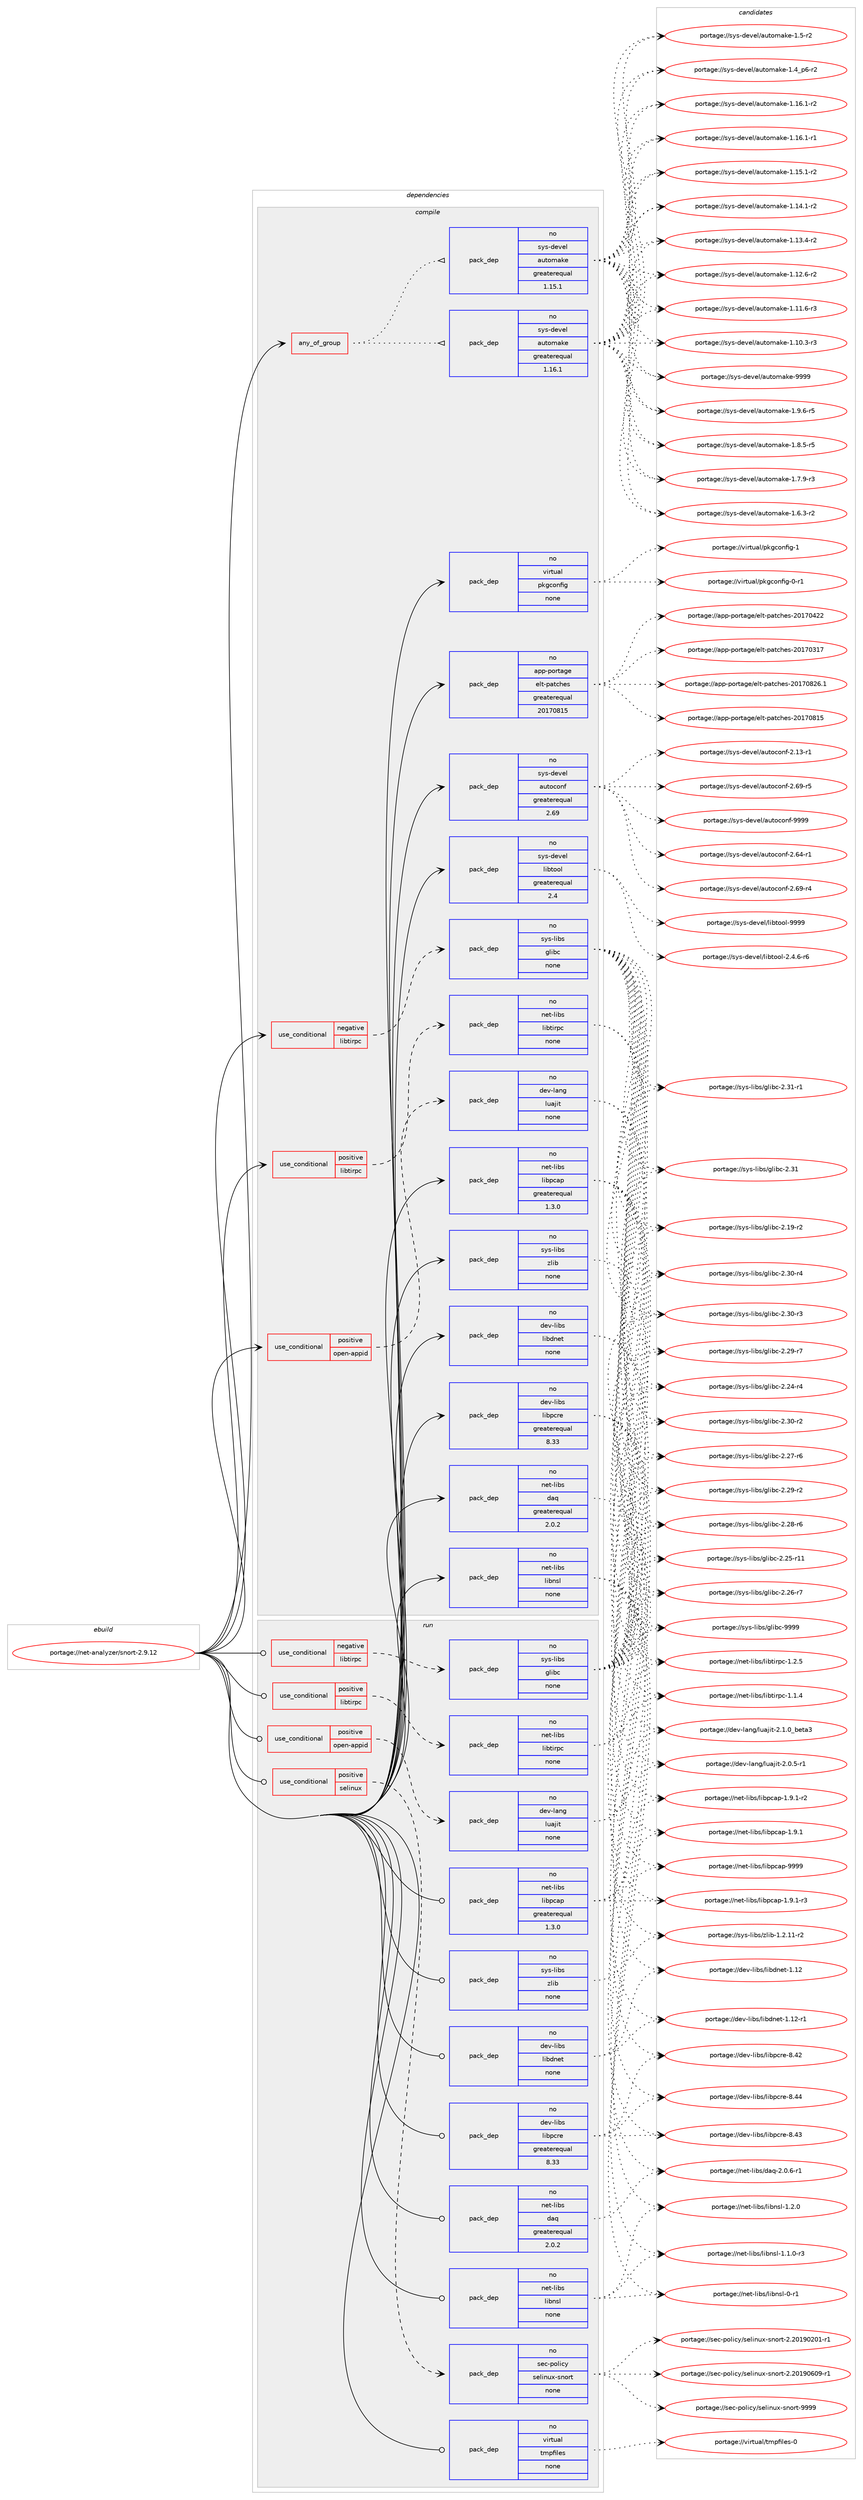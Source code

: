 digraph prolog {

# *************
# Graph options
# *************

newrank=true;
concentrate=true;
compound=true;
graph [rankdir=LR,fontname=Helvetica,fontsize=10,ranksep=1.5];#, ranksep=2.5, nodesep=0.2];
edge  [arrowhead=vee];
node  [fontname=Helvetica,fontsize=10];

# **********
# The ebuild
# **********

subgraph cluster_leftcol {
color=gray;
rank=same;
label=<<i>ebuild</i>>;
id [label="portage://net-analyzer/snort-2.9.12", color=red, width=4, href="../net-analyzer/snort-2.9.12.svg"];
}

# ****************
# The dependencies
# ****************

subgraph cluster_midcol {
color=gray;
label=<<i>dependencies</i>>;
subgraph cluster_compile {
fillcolor="#eeeeee";
style=filled;
label=<<i>compile</i>>;
subgraph any1746 {
dependency100747 [label=<<TABLE BORDER="0" CELLBORDER="1" CELLSPACING="0" CELLPADDING="4"><TR><TD CELLPADDING="10">any_of_group</TD></TR></TABLE>>, shape=none, color=red];subgraph pack75807 {
dependency100748 [label=<<TABLE BORDER="0" CELLBORDER="1" CELLSPACING="0" CELLPADDING="4" WIDTH="220"><TR><TD ROWSPAN="6" CELLPADDING="30">pack_dep</TD></TR><TR><TD WIDTH="110">no</TD></TR><TR><TD>sys-devel</TD></TR><TR><TD>automake</TD></TR><TR><TD>greaterequal</TD></TR><TR><TD>1.16.1</TD></TR></TABLE>>, shape=none, color=blue];
}
dependency100747:e -> dependency100748:w [weight=20,style="dotted",arrowhead="oinv"];
subgraph pack75808 {
dependency100749 [label=<<TABLE BORDER="0" CELLBORDER="1" CELLSPACING="0" CELLPADDING="4" WIDTH="220"><TR><TD ROWSPAN="6" CELLPADDING="30">pack_dep</TD></TR><TR><TD WIDTH="110">no</TD></TR><TR><TD>sys-devel</TD></TR><TR><TD>automake</TD></TR><TR><TD>greaterequal</TD></TR><TR><TD>1.15.1</TD></TR></TABLE>>, shape=none, color=blue];
}
dependency100747:e -> dependency100749:w [weight=20,style="dotted",arrowhead="oinv"];
}
id:e -> dependency100747:w [weight=20,style="solid",arrowhead="vee"];
subgraph cond23109 {
dependency100750 [label=<<TABLE BORDER="0" CELLBORDER="1" CELLSPACING="0" CELLPADDING="4"><TR><TD ROWSPAN="3" CELLPADDING="10">use_conditional</TD></TR><TR><TD>negative</TD></TR><TR><TD>libtirpc</TD></TR></TABLE>>, shape=none, color=red];
subgraph pack75809 {
dependency100751 [label=<<TABLE BORDER="0" CELLBORDER="1" CELLSPACING="0" CELLPADDING="4" WIDTH="220"><TR><TD ROWSPAN="6" CELLPADDING="30">pack_dep</TD></TR><TR><TD WIDTH="110">no</TD></TR><TR><TD>sys-libs</TD></TR><TR><TD>glibc</TD></TR><TR><TD>none</TD></TR><TR><TD></TD></TR></TABLE>>, shape=none, color=blue];
}
dependency100750:e -> dependency100751:w [weight=20,style="dashed",arrowhead="vee"];
}
id:e -> dependency100750:w [weight=20,style="solid",arrowhead="vee"];
subgraph cond23110 {
dependency100752 [label=<<TABLE BORDER="0" CELLBORDER="1" CELLSPACING="0" CELLPADDING="4"><TR><TD ROWSPAN="3" CELLPADDING="10">use_conditional</TD></TR><TR><TD>positive</TD></TR><TR><TD>libtirpc</TD></TR></TABLE>>, shape=none, color=red];
subgraph pack75810 {
dependency100753 [label=<<TABLE BORDER="0" CELLBORDER="1" CELLSPACING="0" CELLPADDING="4" WIDTH="220"><TR><TD ROWSPAN="6" CELLPADDING="30">pack_dep</TD></TR><TR><TD WIDTH="110">no</TD></TR><TR><TD>net-libs</TD></TR><TR><TD>libtirpc</TD></TR><TR><TD>none</TD></TR><TR><TD></TD></TR></TABLE>>, shape=none, color=blue];
}
dependency100752:e -> dependency100753:w [weight=20,style="dashed",arrowhead="vee"];
}
id:e -> dependency100752:w [weight=20,style="solid",arrowhead="vee"];
subgraph cond23111 {
dependency100754 [label=<<TABLE BORDER="0" CELLBORDER="1" CELLSPACING="0" CELLPADDING="4"><TR><TD ROWSPAN="3" CELLPADDING="10">use_conditional</TD></TR><TR><TD>positive</TD></TR><TR><TD>open-appid</TD></TR></TABLE>>, shape=none, color=red];
subgraph pack75811 {
dependency100755 [label=<<TABLE BORDER="0" CELLBORDER="1" CELLSPACING="0" CELLPADDING="4" WIDTH="220"><TR><TD ROWSPAN="6" CELLPADDING="30">pack_dep</TD></TR><TR><TD WIDTH="110">no</TD></TR><TR><TD>dev-lang</TD></TR><TR><TD>luajit</TD></TR><TR><TD>none</TD></TR><TR><TD></TD></TR></TABLE>>, shape=none, color=blue];
}
dependency100754:e -> dependency100755:w [weight=20,style="dashed",arrowhead="vee"];
}
id:e -> dependency100754:w [weight=20,style="solid",arrowhead="vee"];
subgraph pack75812 {
dependency100756 [label=<<TABLE BORDER="0" CELLBORDER="1" CELLSPACING="0" CELLPADDING="4" WIDTH="220"><TR><TD ROWSPAN="6" CELLPADDING="30">pack_dep</TD></TR><TR><TD WIDTH="110">no</TD></TR><TR><TD>app-portage</TD></TR><TR><TD>elt-patches</TD></TR><TR><TD>greaterequal</TD></TR><TR><TD>20170815</TD></TR></TABLE>>, shape=none, color=blue];
}
id:e -> dependency100756:w [weight=20,style="solid",arrowhead="vee"];
subgraph pack75813 {
dependency100757 [label=<<TABLE BORDER="0" CELLBORDER="1" CELLSPACING="0" CELLPADDING="4" WIDTH="220"><TR><TD ROWSPAN="6" CELLPADDING="30">pack_dep</TD></TR><TR><TD WIDTH="110">no</TD></TR><TR><TD>dev-libs</TD></TR><TR><TD>libdnet</TD></TR><TR><TD>none</TD></TR><TR><TD></TD></TR></TABLE>>, shape=none, color=blue];
}
id:e -> dependency100757:w [weight=20,style="solid",arrowhead="vee"];
subgraph pack75814 {
dependency100758 [label=<<TABLE BORDER="0" CELLBORDER="1" CELLSPACING="0" CELLPADDING="4" WIDTH="220"><TR><TD ROWSPAN="6" CELLPADDING="30">pack_dep</TD></TR><TR><TD WIDTH="110">no</TD></TR><TR><TD>dev-libs</TD></TR><TR><TD>libpcre</TD></TR><TR><TD>greaterequal</TD></TR><TR><TD>8.33</TD></TR></TABLE>>, shape=none, color=blue];
}
id:e -> dependency100758:w [weight=20,style="solid",arrowhead="vee"];
subgraph pack75815 {
dependency100759 [label=<<TABLE BORDER="0" CELLBORDER="1" CELLSPACING="0" CELLPADDING="4" WIDTH="220"><TR><TD ROWSPAN="6" CELLPADDING="30">pack_dep</TD></TR><TR><TD WIDTH="110">no</TD></TR><TR><TD>net-libs</TD></TR><TR><TD>daq</TD></TR><TR><TD>greaterequal</TD></TR><TR><TD>2.0.2</TD></TR></TABLE>>, shape=none, color=blue];
}
id:e -> dependency100759:w [weight=20,style="solid",arrowhead="vee"];
subgraph pack75816 {
dependency100760 [label=<<TABLE BORDER="0" CELLBORDER="1" CELLSPACING="0" CELLPADDING="4" WIDTH="220"><TR><TD ROWSPAN="6" CELLPADDING="30">pack_dep</TD></TR><TR><TD WIDTH="110">no</TD></TR><TR><TD>net-libs</TD></TR><TR><TD>libnsl</TD></TR><TR><TD>none</TD></TR><TR><TD></TD></TR></TABLE>>, shape=none, color=blue];
}
id:e -> dependency100760:w [weight=20,style="solid",arrowhead="vee"];
subgraph pack75817 {
dependency100761 [label=<<TABLE BORDER="0" CELLBORDER="1" CELLSPACING="0" CELLPADDING="4" WIDTH="220"><TR><TD ROWSPAN="6" CELLPADDING="30">pack_dep</TD></TR><TR><TD WIDTH="110">no</TD></TR><TR><TD>net-libs</TD></TR><TR><TD>libpcap</TD></TR><TR><TD>greaterequal</TD></TR><TR><TD>1.3.0</TD></TR></TABLE>>, shape=none, color=blue];
}
id:e -> dependency100761:w [weight=20,style="solid",arrowhead="vee"];
subgraph pack75818 {
dependency100762 [label=<<TABLE BORDER="0" CELLBORDER="1" CELLSPACING="0" CELLPADDING="4" WIDTH="220"><TR><TD ROWSPAN="6" CELLPADDING="30">pack_dep</TD></TR><TR><TD WIDTH="110">no</TD></TR><TR><TD>sys-devel</TD></TR><TR><TD>autoconf</TD></TR><TR><TD>greaterequal</TD></TR><TR><TD>2.69</TD></TR></TABLE>>, shape=none, color=blue];
}
id:e -> dependency100762:w [weight=20,style="solid",arrowhead="vee"];
subgraph pack75819 {
dependency100763 [label=<<TABLE BORDER="0" CELLBORDER="1" CELLSPACING="0" CELLPADDING="4" WIDTH="220"><TR><TD ROWSPAN="6" CELLPADDING="30">pack_dep</TD></TR><TR><TD WIDTH="110">no</TD></TR><TR><TD>sys-devel</TD></TR><TR><TD>libtool</TD></TR><TR><TD>greaterequal</TD></TR><TR><TD>2.4</TD></TR></TABLE>>, shape=none, color=blue];
}
id:e -> dependency100763:w [weight=20,style="solid",arrowhead="vee"];
subgraph pack75820 {
dependency100764 [label=<<TABLE BORDER="0" CELLBORDER="1" CELLSPACING="0" CELLPADDING="4" WIDTH="220"><TR><TD ROWSPAN="6" CELLPADDING="30">pack_dep</TD></TR><TR><TD WIDTH="110">no</TD></TR><TR><TD>sys-libs</TD></TR><TR><TD>zlib</TD></TR><TR><TD>none</TD></TR><TR><TD></TD></TR></TABLE>>, shape=none, color=blue];
}
id:e -> dependency100764:w [weight=20,style="solid",arrowhead="vee"];
subgraph pack75821 {
dependency100765 [label=<<TABLE BORDER="0" CELLBORDER="1" CELLSPACING="0" CELLPADDING="4" WIDTH="220"><TR><TD ROWSPAN="6" CELLPADDING="30">pack_dep</TD></TR><TR><TD WIDTH="110">no</TD></TR><TR><TD>virtual</TD></TR><TR><TD>pkgconfig</TD></TR><TR><TD>none</TD></TR><TR><TD></TD></TR></TABLE>>, shape=none, color=blue];
}
id:e -> dependency100765:w [weight=20,style="solid",arrowhead="vee"];
}
subgraph cluster_compileandrun {
fillcolor="#eeeeee";
style=filled;
label=<<i>compile and run</i>>;
}
subgraph cluster_run {
fillcolor="#eeeeee";
style=filled;
label=<<i>run</i>>;
subgraph cond23112 {
dependency100766 [label=<<TABLE BORDER="0" CELLBORDER="1" CELLSPACING="0" CELLPADDING="4"><TR><TD ROWSPAN="3" CELLPADDING="10">use_conditional</TD></TR><TR><TD>negative</TD></TR><TR><TD>libtirpc</TD></TR></TABLE>>, shape=none, color=red];
subgraph pack75822 {
dependency100767 [label=<<TABLE BORDER="0" CELLBORDER="1" CELLSPACING="0" CELLPADDING="4" WIDTH="220"><TR><TD ROWSPAN="6" CELLPADDING="30">pack_dep</TD></TR><TR><TD WIDTH="110">no</TD></TR><TR><TD>sys-libs</TD></TR><TR><TD>glibc</TD></TR><TR><TD>none</TD></TR><TR><TD></TD></TR></TABLE>>, shape=none, color=blue];
}
dependency100766:e -> dependency100767:w [weight=20,style="dashed",arrowhead="vee"];
}
id:e -> dependency100766:w [weight=20,style="solid",arrowhead="odot"];
subgraph cond23113 {
dependency100768 [label=<<TABLE BORDER="0" CELLBORDER="1" CELLSPACING="0" CELLPADDING="4"><TR><TD ROWSPAN="3" CELLPADDING="10">use_conditional</TD></TR><TR><TD>positive</TD></TR><TR><TD>libtirpc</TD></TR></TABLE>>, shape=none, color=red];
subgraph pack75823 {
dependency100769 [label=<<TABLE BORDER="0" CELLBORDER="1" CELLSPACING="0" CELLPADDING="4" WIDTH="220"><TR><TD ROWSPAN="6" CELLPADDING="30">pack_dep</TD></TR><TR><TD WIDTH="110">no</TD></TR><TR><TD>net-libs</TD></TR><TR><TD>libtirpc</TD></TR><TR><TD>none</TD></TR><TR><TD></TD></TR></TABLE>>, shape=none, color=blue];
}
dependency100768:e -> dependency100769:w [weight=20,style="dashed",arrowhead="vee"];
}
id:e -> dependency100768:w [weight=20,style="solid",arrowhead="odot"];
subgraph cond23114 {
dependency100770 [label=<<TABLE BORDER="0" CELLBORDER="1" CELLSPACING="0" CELLPADDING="4"><TR><TD ROWSPAN="3" CELLPADDING="10">use_conditional</TD></TR><TR><TD>positive</TD></TR><TR><TD>open-appid</TD></TR></TABLE>>, shape=none, color=red];
subgraph pack75824 {
dependency100771 [label=<<TABLE BORDER="0" CELLBORDER="1" CELLSPACING="0" CELLPADDING="4" WIDTH="220"><TR><TD ROWSPAN="6" CELLPADDING="30">pack_dep</TD></TR><TR><TD WIDTH="110">no</TD></TR><TR><TD>dev-lang</TD></TR><TR><TD>luajit</TD></TR><TR><TD>none</TD></TR><TR><TD></TD></TR></TABLE>>, shape=none, color=blue];
}
dependency100770:e -> dependency100771:w [weight=20,style="dashed",arrowhead="vee"];
}
id:e -> dependency100770:w [weight=20,style="solid",arrowhead="odot"];
subgraph cond23115 {
dependency100772 [label=<<TABLE BORDER="0" CELLBORDER="1" CELLSPACING="0" CELLPADDING="4"><TR><TD ROWSPAN="3" CELLPADDING="10">use_conditional</TD></TR><TR><TD>positive</TD></TR><TR><TD>selinux</TD></TR></TABLE>>, shape=none, color=red];
subgraph pack75825 {
dependency100773 [label=<<TABLE BORDER="0" CELLBORDER="1" CELLSPACING="0" CELLPADDING="4" WIDTH="220"><TR><TD ROWSPAN="6" CELLPADDING="30">pack_dep</TD></TR><TR><TD WIDTH="110">no</TD></TR><TR><TD>sec-policy</TD></TR><TR><TD>selinux-snort</TD></TR><TR><TD>none</TD></TR><TR><TD></TD></TR></TABLE>>, shape=none, color=blue];
}
dependency100772:e -> dependency100773:w [weight=20,style="dashed",arrowhead="vee"];
}
id:e -> dependency100772:w [weight=20,style="solid",arrowhead="odot"];
subgraph pack75826 {
dependency100774 [label=<<TABLE BORDER="0" CELLBORDER="1" CELLSPACING="0" CELLPADDING="4" WIDTH="220"><TR><TD ROWSPAN="6" CELLPADDING="30">pack_dep</TD></TR><TR><TD WIDTH="110">no</TD></TR><TR><TD>dev-libs</TD></TR><TR><TD>libdnet</TD></TR><TR><TD>none</TD></TR><TR><TD></TD></TR></TABLE>>, shape=none, color=blue];
}
id:e -> dependency100774:w [weight=20,style="solid",arrowhead="odot"];
subgraph pack75827 {
dependency100775 [label=<<TABLE BORDER="0" CELLBORDER="1" CELLSPACING="0" CELLPADDING="4" WIDTH="220"><TR><TD ROWSPAN="6" CELLPADDING="30">pack_dep</TD></TR><TR><TD WIDTH="110">no</TD></TR><TR><TD>dev-libs</TD></TR><TR><TD>libpcre</TD></TR><TR><TD>greaterequal</TD></TR><TR><TD>8.33</TD></TR></TABLE>>, shape=none, color=blue];
}
id:e -> dependency100775:w [weight=20,style="solid",arrowhead="odot"];
subgraph pack75828 {
dependency100776 [label=<<TABLE BORDER="0" CELLBORDER="1" CELLSPACING="0" CELLPADDING="4" WIDTH="220"><TR><TD ROWSPAN="6" CELLPADDING="30">pack_dep</TD></TR><TR><TD WIDTH="110">no</TD></TR><TR><TD>net-libs</TD></TR><TR><TD>daq</TD></TR><TR><TD>greaterequal</TD></TR><TR><TD>2.0.2</TD></TR></TABLE>>, shape=none, color=blue];
}
id:e -> dependency100776:w [weight=20,style="solid",arrowhead="odot"];
subgraph pack75829 {
dependency100777 [label=<<TABLE BORDER="0" CELLBORDER="1" CELLSPACING="0" CELLPADDING="4" WIDTH="220"><TR><TD ROWSPAN="6" CELLPADDING="30">pack_dep</TD></TR><TR><TD WIDTH="110">no</TD></TR><TR><TD>net-libs</TD></TR><TR><TD>libnsl</TD></TR><TR><TD>none</TD></TR><TR><TD></TD></TR></TABLE>>, shape=none, color=blue];
}
id:e -> dependency100777:w [weight=20,style="solid",arrowhead="odot"];
subgraph pack75830 {
dependency100778 [label=<<TABLE BORDER="0" CELLBORDER="1" CELLSPACING="0" CELLPADDING="4" WIDTH="220"><TR><TD ROWSPAN="6" CELLPADDING="30">pack_dep</TD></TR><TR><TD WIDTH="110">no</TD></TR><TR><TD>net-libs</TD></TR><TR><TD>libpcap</TD></TR><TR><TD>greaterequal</TD></TR><TR><TD>1.3.0</TD></TR></TABLE>>, shape=none, color=blue];
}
id:e -> dependency100778:w [weight=20,style="solid",arrowhead="odot"];
subgraph pack75831 {
dependency100779 [label=<<TABLE BORDER="0" CELLBORDER="1" CELLSPACING="0" CELLPADDING="4" WIDTH="220"><TR><TD ROWSPAN="6" CELLPADDING="30">pack_dep</TD></TR><TR><TD WIDTH="110">no</TD></TR><TR><TD>sys-libs</TD></TR><TR><TD>zlib</TD></TR><TR><TD>none</TD></TR><TR><TD></TD></TR></TABLE>>, shape=none, color=blue];
}
id:e -> dependency100779:w [weight=20,style="solid",arrowhead="odot"];
subgraph pack75832 {
dependency100780 [label=<<TABLE BORDER="0" CELLBORDER="1" CELLSPACING="0" CELLPADDING="4" WIDTH="220"><TR><TD ROWSPAN="6" CELLPADDING="30">pack_dep</TD></TR><TR><TD WIDTH="110">no</TD></TR><TR><TD>virtual</TD></TR><TR><TD>tmpfiles</TD></TR><TR><TD>none</TD></TR><TR><TD></TD></TR></TABLE>>, shape=none, color=blue];
}
id:e -> dependency100780:w [weight=20,style="solid",arrowhead="odot"];
}
}

# **************
# The candidates
# **************

subgraph cluster_choices {
rank=same;
color=gray;
label=<<i>candidates</i>>;

subgraph choice75807 {
color=black;
nodesep=1;
choice115121115451001011181011084797117116111109971071014557575757 [label="portage://sys-devel/automake-9999", color=red, width=4,href="../sys-devel/automake-9999.svg"];
choice115121115451001011181011084797117116111109971071014549465746544511453 [label="portage://sys-devel/automake-1.9.6-r5", color=red, width=4,href="../sys-devel/automake-1.9.6-r5.svg"];
choice115121115451001011181011084797117116111109971071014549465646534511453 [label="portage://sys-devel/automake-1.8.5-r5", color=red, width=4,href="../sys-devel/automake-1.8.5-r5.svg"];
choice115121115451001011181011084797117116111109971071014549465546574511451 [label="portage://sys-devel/automake-1.7.9-r3", color=red, width=4,href="../sys-devel/automake-1.7.9-r3.svg"];
choice115121115451001011181011084797117116111109971071014549465446514511450 [label="portage://sys-devel/automake-1.6.3-r2", color=red, width=4,href="../sys-devel/automake-1.6.3-r2.svg"];
choice11512111545100101118101108479711711611110997107101454946534511450 [label="portage://sys-devel/automake-1.5-r2", color=red, width=4,href="../sys-devel/automake-1.5-r2.svg"];
choice115121115451001011181011084797117116111109971071014549465295112544511450 [label="portage://sys-devel/automake-1.4_p6-r2", color=red, width=4,href="../sys-devel/automake-1.4_p6-r2.svg"];
choice11512111545100101118101108479711711611110997107101454946495446494511450 [label="portage://sys-devel/automake-1.16.1-r2", color=red, width=4,href="../sys-devel/automake-1.16.1-r2.svg"];
choice11512111545100101118101108479711711611110997107101454946495446494511449 [label="portage://sys-devel/automake-1.16.1-r1", color=red, width=4,href="../sys-devel/automake-1.16.1-r1.svg"];
choice11512111545100101118101108479711711611110997107101454946495346494511450 [label="portage://sys-devel/automake-1.15.1-r2", color=red, width=4,href="../sys-devel/automake-1.15.1-r2.svg"];
choice11512111545100101118101108479711711611110997107101454946495246494511450 [label="portage://sys-devel/automake-1.14.1-r2", color=red, width=4,href="../sys-devel/automake-1.14.1-r2.svg"];
choice11512111545100101118101108479711711611110997107101454946495146524511450 [label="portage://sys-devel/automake-1.13.4-r2", color=red, width=4,href="../sys-devel/automake-1.13.4-r2.svg"];
choice11512111545100101118101108479711711611110997107101454946495046544511450 [label="portage://sys-devel/automake-1.12.6-r2", color=red, width=4,href="../sys-devel/automake-1.12.6-r2.svg"];
choice11512111545100101118101108479711711611110997107101454946494946544511451 [label="portage://sys-devel/automake-1.11.6-r3", color=red, width=4,href="../sys-devel/automake-1.11.6-r3.svg"];
choice11512111545100101118101108479711711611110997107101454946494846514511451 [label="portage://sys-devel/automake-1.10.3-r3", color=red, width=4,href="../sys-devel/automake-1.10.3-r3.svg"];
dependency100748:e -> choice115121115451001011181011084797117116111109971071014557575757:w [style=dotted,weight="100"];
dependency100748:e -> choice115121115451001011181011084797117116111109971071014549465746544511453:w [style=dotted,weight="100"];
dependency100748:e -> choice115121115451001011181011084797117116111109971071014549465646534511453:w [style=dotted,weight="100"];
dependency100748:e -> choice115121115451001011181011084797117116111109971071014549465546574511451:w [style=dotted,weight="100"];
dependency100748:e -> choice115121115451001011181011084797117116111109971071014549465446514511450:w [style=dotted,weight="100"];
dependency100748:e -> choice11512111545100101118101108479711711611110997107101454946534511450:w [style=dotted,weight="100"];
dependency100748:e -> choice115121115451001011181011084797117116111109971071014549465295112544511450:w [style=dotted,weight="100"];
dependency100748:e -> choice11512111545100101118101108479711711611110997107101454946495446494511450:w [style=dotted,weight="100"];
dependency100748:e -> choice11512111545100101118101108479711711611110997107101454946495446494511449:w [style=dotted,weight="100"];
dependency100748:e -> choice11512111545100101118101108479711711611110997107101454946495346494511450:w [style=dotted,weight="100"];
dependency100748:e -> choice11512111545100101118101108479711711611110997107101454946495246494511450:w [style=dotted,weight="100"];
dependency100748:e -> choice11512111545100101118101108479711711611110997107101454946495146524511450:w [style=dotted,weight="100"];
dependency100748:e -> choice11512111545100101118101108479711711611110997107101454946495046544511450:w [style=dotted,weight="100"];
dependency100748:e -> choice11512111545100101118101108479711711611110997107101454946494946544511451:w [style=dotted,weight="100"];
dependency100748:e -> choice11512111545100101118101108479711711611110997107101454946494846514511451:w [style=dotted,weight="100"];
}
subgraph choice75808 {
color=black;
nodesep=1;
choice115121115451001011181011084797117116111109971071014557575757 [label="portage://sys-devel/automake-9999", color=red, width=4,href="../sys-devel/automake-9999.svg"];
choice115121115451001011181011084797117116111109971071014549465746544511453 [label="portage://sys-devel/automake-1.9.6-r5", color=red, width=4,href="../sys-devel/automake-1.9.6-r5.svg"];
choice115121115451001011181011084797117116111109971071014549465646534511453 [label="portage://sys-devel/automake-1.8.5-r5", color=red, width=4,href="../sys-devel/automake-1.8.5-r5.svg"];
choice115121115451001011181011084797117116111109971071014549465546574511451 [label="portage://sys-devel/automake-1.7.9-r3", color=red, width=4,href="../sys-devel/automake-1.7.9-r3.svg"];
choice115121115451001011181011084797117116111109971071014549465446514511450 [label="portage://sys-devel/automake-1.6.3-r2", color=red, width=4,href="../sys-devel/automake-1.6.3-r2.svg"];
choice11512111545100101118101108479711711611110997107101454946534511450 [label="portage://sys-devel/automake-1.5-r2", color=red, width=4,href="../sys-devel/automake-1.5-r2.svg"];
choice115121115451001011181011084797117116111109971071014549465295112544511450 [label="portage://sys-devel/automake-1.4_p6-r2", color=red, width=4,href="../sys-devel/automake-1.4_p6-r2.svg"];
choice11512111545100101118101108479711711611110997107101454946495446494511450 [label="portage://sys-devel/automake-1.16.1-r2", color=red, width=4,href="../sys-devel/automake-1.16.1-r2.svg"];
choice11512111545100101118101108479711711611110997107101454946495446494511449 [label="portage://sys-devel/automake-1.16.1-r1", color=red, width=4,href="../sys-devel/automake-1.16.1-r1.svg"];
choice11512111545100101118101108479711711611110997107101454946495346494511450 [label="portage://sys-devel/automake-1.15.1-r2", color=red, width=4,href="../sys-devel/automake-1.15.1-r2.svg"];
choice11512111545100101118101108479711711611110997107101454946495246494511450 [label="portage://sys-devel/automake-1.14.1-r2", color=red, width=4,href="../sys-devel/automake-1.14.1-r2.svg"];
choice11512111545100101118101108479711711611110997107101454946495146524511450 [label="portage://sys-devel/automake-1.13.4-r2", color=red, width=4,href="../sys-devel/automake-1.13.4-r2.svg"];
choice11512111545100101118101108479711711611110997107101454946495046544511450 [label="portage://sys-devel/automake-1.12.6-r2", color=red, width=4,href="../sys-devel/automake-1.12.6-r2.svg"];
choice11512111545100101118101108479711711611110997107101454946494946544511451 [label="portage://sys-devel/automake-1.11.6-r3", color=red, width=4,href="../sys-devel/automake-1.11.6-r3.svg"];
choice11512111545100101118101108479711711611110997107101454946494846514511451 [label="portage://sys-devel/automake-1.10.3-r3", color=red, width=4,href="../sys-devel/automake-1.10.3-r3.svg"];
dependency100749:e -> choice115121115451001011181011084797117116111109971071014557575757:w [style=dotted,weight="100"];
dependency100749:e -> choice115121115451001011181011084797117116111109971071014549465746544511453:w [style=dotted,weight="100"];
dependency100749:e -> choice115121115451001011181011084797117116111109971071014549465646534511453:w [style=dotted,weight="100"];
dependency100749:e -> choice115121115451001011181011084797117116111109971071014549465546574511451:w [style=dotted,weight="100"];
dependency100749:e -> choice115121115451001011181011084797117116111109971071014549465446514511450:w [style=dotted,weight="100"];
dependency100749:e -> choice11512111545100101118101108479711711611110997107101454946534511450:w [style=dotted,weight="100"];
dependency100749:e -> choice115121115451001011181011084797117116111109971071014549465295112544511450:w [style=dotted,weight="100"];
dependency100749:e -> choice11512111545100101118101108479711711611110997107101454946495446494511450:w [style=dotted,weight="100"];
dependency100749:e -> choice11512111545100101118101108479711711611110997107101454946495446494511449:w [style=dotted,weight="100"];
dependency100749:e -> choice11512111545100101118101108479711711611110997107101454946495346494511450:w [style=dotted,weight="100"];
dependency100749:e -> choice11512111545100101118101108479711711611110997107101454946495246494511450:w [style=dotted,weight="100"];
dependency100749:e -> choice11512111545100101118101108479711711611110997107101454946495146524511450:w [style=dotted,weight="100"];
dependency100749:e -> choice11512111545100101118101108479711711611110997107101454946495046544511450:w [style=dotted,weight="100"];
dependency100749:e -> choice11512111545100101118101108479711711611110997107101454946494946544511451:w [style=dotted,weight="100"];
dependency100749:e -> choice11512111545100101118101108479711711611110997107101454946494846514511451:w [style=dotted,weight="100"];
}
subgraph choice75809 {
color=black;
nodesep=1;
choice11512111545108105981154710310810598994557575757 [label="portage://sys-libs/glibc-9999", color=red, width=4,href="../sys-libs/glibc-9999.svg"];
choice115121115451081059811547103108105989945504651494511449 [label="portage://sys-libs/glibc-2.31-r1", color=red, width=4,href="../sys-libs/glibc-2.31-r1.svg"];
choice11512111545108105981154710310810598994550465149 [label="portage://sys-libs/glibc-2.31", color=red, width=4,href="../sys-libs/glibc-2.31.svg"];
choice115121115451081059811547103108105989945504651484511452 [label="portage://sys-libs/glibc-2.30-r4", color=red, width=4,href="../sys-libs/glibc-2.30-r4.svg"];
choice115121115451081059811547103108105989945504651484511451 [label="portage://sys-libs/glibc-2.30-r3", color=red, width=4,href="../sys-libs/glibc-2.30-r3.svg"];
choice115121115451081059811547103108105989945504651484511450 [label="portage://sys-libs/glibc-2.30-r2", color=red, width=4,href="../sys-libs/glibc-2.30-r2.svg"];
choice115121115451081059811547103108105989945504650574511455 [label="portage://sys-libs/glibc-2.29-r7", color=red, width=4,href="../sys-libs/glibc-2.29-r7.svg"];
choice115121115451081059811547103108105989945504650574511450 [label="portage://sys-libs/glibc-2.29-r2", color=red, width=4,href="../sys-libs/glibc-2.29-r2.svg"];
choice115121115451081059811547103108105989945504650564511454 [label="portage://sys-libs/glibc-2.28-r6", color=red, width=4,href="../sys-libs/glibc-2.28-r6.svg"];
choice115121115451081059811547103108105989945504650554511454 [label="portage://sys-libs/glibc-2.27-r6", color=red, width=4,href="../sys-libs/glibc-2.27-r6.svg"];
choice115121115451081059811547103108105989945504650544511455 [label="portage://sys-libs/glibc-2.26-r7", color=red, width=4,href="../sys-libs/glibc-2.26-r7.svg"];
choice11512111545108105981154710310810598994550465053451144949 [label="portage://sys-libs/glibc-2.25-r11", color=red, width=4,href="../sys-libs/glibc-2.25-r11.svg"];
choice115121115451081059811547103108105989945504650524511452 [label="portage://sys-libs/glibc-2.24-r4", color=red, width=4,href="../sys-libs/glibc-2.24-r4.svg"];
choice115121115451081059811547103108105989945504649574511450 [label="portage://sys-libs/glibc-2.19-r2", color=red, width=4,href="../sys-libs/glibc-2.19-r2.svg"];
dependency100751:e -> choice11512111545108105981154710310810598994557575757:w [style=dotted,weight="100"];
dependency100751:e -> choice115121115451081059811547103108105989945504651494511449:w [style=dotted,weight="100"];
dependency100751:e -> choice11512111545108105981154710310810598994550465149:w [style=dotted,weight="100"];
dependency100751:e -> choice115121115451081059811547103108105989945504651484511452:w [style=dotted,weight="100"];
dependency100751:e -> choice115121115451081059811547103108105989945504651484511451:w [style=dotted,weight="100"];
dependency100751:e -> choice115121115451081059811547103108105989945504651484511450:w [style=dotted,weight="100"];
dependency100751:e -> choice115121115451081059811547103108105989945504650574511455:w [style=dotted,weight="100"];
dependency100751:e -> choice115121115451081059811547103108105989945504650574511450:w [style=dotted,weight="100"];
dependency100751:e -> choice115121115451081059811547103108105989945504650564511454:w [style=dotted,weight="100"];
dependency100751:e -> choice115121115451081059811547103108105989945504650554511454:w [style=dotted,weight="100"];
dependency100751:e -> choice115121115451081059811547103108105989945504650544511455:w [style=dotted,weight="100"];
dependency100751:e -> choice11512111545108105981154710310810598994550465053451144949:w [style=dotted,weight="100"];
dependency100751:e -> choice115121115451081059811547103108105989945504650524511452:w [style=dotted,weight="100"];
dependency100751:e -> choice115121115451081059811547103108105989945504649574511450:w [style=dotted,weight="100"];
}
subgraph choice75810 {
color=black;
nodesep=1;
choice1101011164510810598115471081059811610511411299454946504653 [label="portage://net-libs/libtirpc-1.2.5", color=red, width=4,href="../net-libs/libtirpc-1.2.5.svg"];
choice1101011164510810598115471081059811610511411299454946494652 [label="portage://net-libs/libtirpc-1.1.4", color=red, width=4,href="../net-libs/libtirpc-1.1.4.svg"];
dependency100753:e -> choice1101011164510810598115471081059811610511411299454946504653:w [style=dotted,weight="100"];
dependency100753:e -> choice1101011164510810598115471081059811610511411299454946494652:w [style=dotted,weight="100"];
}
subgraph choice75811 {
color=black;
nodesep=1;
choice1001011184510897110103471081179710610511645504649464895981011169751 [label="portage://dev-lang/luajit-2.1.0_beta3", color=red, width=4,href="../dev-lang/luajit-2.1.0_beta3.svg"];
choice100101118451089711010347108117971061051164550464846534511449 [label="portage://dev-lang/luajit-2.0.5-r1", color=red, width=4,href="../dev-lang/luajit-2.0.5-r1.svg"];
dependency100755:e -> choice1001011184510897110103471081179710610511645504649464895981011169751:w [style=dotted,weight="100"];
dependency100755:e -> choice100101118451089711010347108117971061051164550464846534511449:w [style=dotted,weight="100"];
}
subgraph choice75812 {
color=black;
nodesep=1;
choice971121124511211111411697103101471011081164511297116991041011154550484955485650544649 [label="portage://app-portage/elt-patches-20170826.1", color=red, width=4,href="../app-portage/elt-patches-20170826.1.svg"];
choice97112112451121111141169710310147101108116451129711699104101115455048495548564953 [label="portage://app-portage/elt-patches-20170815", color=red, width=4,href="../app-portage/elt-patches-20170815.svg"];
choice97112112451121111141169710310147101108116451129711699104101115455048495548525050 [label="portage://app-portage/elt-patches-20170422", color=red, width=4,href="../app-portage/elt-patches-20170422.svg"];
choice97112112451121111141169710310147101108116451129711699104101115455048495548514955 [label="portage://app-portage/elt-patches-20170317", color=red, width=4,href="../app-portage/elt-patches-20170317.svg"];
dependency100756:e -> choice971121124511211111411697103101471011081164511297116991041011154550484955485650544649:w [style=dotted,weight="100"];
dependency100756:e -> choice97112112451121111141169710310147101108116451129711699104101115455048495548564953:w [style=dotted,weight="100"];
dependency100756:e -> choice97112112451121111141169710310147101108116451129711699104101115455048495548525050:w [style=dotted,weight="100"];
dependency100756:e -> choice97112112451121111141169710310147101108116451129711699104101115455048495548514955:w [style=dotted,weight="100"];
}
subgraph choice75813 {
color=black;
nodesep=1;
choice1001011184510810598115471081059810011010111645494649504511449 [label="portage://dev-libs/libdnet-1.12-r1", color=red, width=4,href="../dev-libs/libdnet-1.12-r1.svg"];
choice100101118451081059811547108105981001101011164549464950 [label="portage://dev-libs/libdnet-1.12", color=red, width=4,href="../dev-libs/libdnet-1.12.svg"];
dependency100757:e -> choice1001011184510810598115471081059810011010111645494649504511449:w [style=dotted,weight="100"];
dependency100757:e -> choice100101118451081059811547108105981001101011164549464950:w [style=dotted,weight="100"];
}
subgraph choice75814 {
color=black;
nodesep=1;
choice10010111845108105981154710810598112991141014556465252 [label="portage://dev-libs/libpcre-8.44", color=red, width=4,href="../dev-libs/libpcre-8.44.svg"];
choice10010111845108105981154710810598112991141014556465251 [label="portage://dev-libs/libpcre-8.43", color=red, width=4,href="../dev-libs/libpcre-8.43.svg"];
choice10010111845108105981154710810598112991141014556465250 [label="portage://dev-libs/libpcre-8.42", color=red, width=4,href="../dev-libs/libpcre-8.42.svg"];
dependency100758:e -> choice10010111845108105981154710810598112991141014556465252:w [style=dotted,weight="100"];
dependency100758:e -> choice10010111845108105981154710810598112991141014556465251:w [style=dotted,weight="100"];
dependency100758:e -> choice10010111845108105981154710810598112991141014556465250:w [style=dotted,weight="100"];
}
subgraph choice75815 {
color=black;
nodesep=1;
choice110101116451081059811547100971134550464846544511449 [label="portage://net-libs/daq-2.0.6-r1", color=red, width=4,href="../net-libs/daq-2.0.6-r1.svg"];
dependency100759:e -> choice110101116451081059811547100971134550464846544511449:w [style=dotted,weight="100"];
}
subgraph choice75816 {
color=black;
nodesep=1;
choice11010111645108105981154710810598110115108454946504648 [label="portage://net-libs/libnsl-1.2.0", color=red, width=4,href="../net-libs/libnsl-1.2.0.svg"];
choice110101116451081059811547108105981101151084549464946484511451 [label="portage://net-libs/libnsl-1.1.0-r3", color=red, width=4,href="../net-libs/libnsl-1.1.0-r3.svg"];
choice1101011164510810598115471081059811011510845484511449 [label="portage://net-libs/libnsl-0-r1", color=red, width=4,href="../net-libs/libnsl-0-r1.svg"];
dependency100760:e -> choice11010111645108105981154710810598110115108454946504648:w [style=dotted,weight="100"];
dependency100760:e -> choice110101116451081059811547108105981101151084549464946484511451:w [style=dotted,weight="100"];
dependency100760:e -> choice1101011164510810598115471081059811011510845484511449:w [style=dotted,weight="100"];
}
subgraph choice75817 {
color=black;
nodesep=1;
choice1101011164510810598115471081059811299971124557575757 [label="portage://net-libs/libpcap-9999", color=red, width=4,href="../net-libs/libpcap-9999.svg"];
choice1101011164510810598115471081059811299971124549465746494511451 [label="portage://net-libs/libpcap-1.9.1-r3", color=red, width=4,href="../net-libs/libpcap-1.9.1-r3.svg"];
choice1101011164510810598115471081059811299971124549465746494511450 [label="portage://net-libs/libpcap-1.9.1-r2", color=red, width=4,href="../net-libs/libpcap-1.9.1-r2.svg"];
choice110101116451081059811547108105981129997112454946574649 [label="portage://net-libs/libpcap-1.9.1", color=red, width=4,href="../net-libs/libpcap-1.9.1.svg"];
dependency100761:e -> choice1101011164510810598115471081059811299971124557575757:w [style=dotted,weight="100"];
dependency100761:e -> choice1101011164510810598115471081059811299971124549465746494511451:w [style=dotted,weight="100"];
dependency100761:e -> choice1101011164510810598115471081059811299971124549465746494511450:w [style=dotted,weight="100"];
dependency100761:e -> choice110101116451081059811547108105981129997112454946574649:w [style=dotted,weight="100"];
}
subgraph choice75818 {
color=black;
nodesep=1;
choice115121115451001011181011084797117116111991111101024557575757 [label="portage://sys-devel/autoconf-9999", color=red, width=4,href="../sys-devel/autoconf-9999.svg"];
choice1151211154510010111810110847971171161119911111010245504654574511453 [label="portage://sys-devel/autoconf-2.69-r5", color=red, width=4,href="../sys-devel/autoconf-2.69-r5.svg"];
choice1151211154510010111810110847971171161119911111010245504654574511452 [label="portage://sys-devel/autoconf-2.69-r4", color=red, width=4,href="../sys-devel/autoconf-2.69-r4.svg"];
choice1151211154510010111810110847971171161119911111010245504654524511449 [label="portage://sys-devel/autoconf-2.64-r1", color=red, width=4,href="../sys-devel/autoconf-2.64-r1.svg"];
choice1151211154510010111810110847971171161119911111010245504649514511449 [label="portage://sys-devel/autoconf-2.13-r1", color=red, width=4,href="../sys-devel/autoconf-2.13-r1.svg"];
dependency100762:e -> choice115121115451001011181011084797117116111991111101024557575757:w [style=dotted,weight="100"];
dependency100762:e -> choice1151211154510010111810110847971171161119911111010245504654574511453:w [style=dotted,weight="100"];
dependency100762:e -> choice1151211154510010111810110847971171161119911111010245504654574511452:w [style=dotted,weight="100"];
dependency100762:e -> choice1151211154510010111810110847971171161119911111010245504654524511449:w [style=dotted,weight="100"];
dependency100762:e -> choice1151211154510010111810110847971171161119911111010245504649514511449:w [style=dotted,weight="100"];
}
subgraph choice75819 {
color=black;
nodesep=1;
choice1151211154510010111810110847108105981161111111084557575757 [label="portage://sys-devel/libtool-9999", color=red, width=4,href="../sys-devel/libtool-9999.svg"];
choice1151211154510010111810110847108105981161111111084550465246544511454 [label="portage://sys-devel/libtool-2.4.6-r6", color=red, width=4,href="../sys-devel/libtool-2.4.6-r6.svg"];
dependency100763:e -> choice1151211154510010111810110847108105981161111111084557575757:w [style=dotted,weight="100"];
dependency100763:e -> choice1151211154510010111810110847108105981161111111084550465246544511454:w [style=dotted,weight="100"];
}
subgraph choice75820 {
color=black;
nodesep=1;
choice11512111545108105981154712210810598454946504649494511450 [label="portage://sys-libs/zlib-1.2.11-r2", color=red, width=4,href="../sys-libs/zlib-1.2.11-r2.svg"];
dependency100764:e -> choice11512111545108105981154712210810598454946504649494511450:w [style=dotted,weight="100"];
}
subgraph choice75821 {
color=black;
nodesep=1;
choice1181051141161179710847112107103991111101021051034549 [label="portage://virtual/pkgconfig-1", color=red, width=4,href="../virtual/pkgconfig-1.svg"];
choice11810511411611797108471121071039911111010210510345484511449 [label="portage://virtual/pkgconfig-0-r1", color=red, width=4,href="../virtual/pkgconfig-0-r1.svg"];
dependency100765:e -> choice1181051141161179710847112107103991111101021051034549:w [style=dotted,weight="100"];
dependency100765:e -> choice11810511411611797108471121071039911111010210510345484511449:w [style=dotted,weight="100"];
}
subgraph choice75822 {
color=black;
nodesep=1;
choice11512111545108105981154710310810598994557575757 [label="portage://sys-libs/glibc-9999", color=red, width=4,href="../sys-libs/glibc-9999.svg"];
choice115121115451081059811547103108105989945504651494511449 [label="portage://sys-libs/glibc-2.31-r1", color=red, width=4,href="../sys-libs/glibc-2.31-r1.svg"];
choice11512111545108105981154710310810598994550465149 [label="portage://sys-libs/glibc-2.31", color=red, width=4,href="../sys-libs/glibc-2.31.svg"];
choice115121115451081059811547103108105989945504651484511452 [label="portage://sys-libs/glibc-2.30-r4", color=red, width=4,href="../sys-libs/glibc-2.30-r4.svg"];
choice115121115451081059811547103108105989945504651484511451 [label="portage://sys-libs/glibc-2.30-r3", color=red, width=4,href="../sys-libs/glibc-2.30-r3.svg"];
choice115121115451081059811547103108105989945504651484511450 [label="portage://sys-libs/glibc-2.30-r2", color=red, width=4,href="../sys-libs/glibc-2.30-r2.svg"];
choice115121115451081059811547103108105989945504650574511455 [label="portage://sys-libs/glibc-2.29-r7", color=red, width=4,href="../sys-libs/glibc-2.29-r7.svg"];
choice115121115451081059811547103108105989945504650574511450 [label="portage://sys-libs/glibc-2.29-r2", color=red, width=4,href="../sys-libs/glibc-2.29-r2.svg"];
choice115121115451081059811547103108105989945504650564511454 [label="portage://sys-libs/glibc-2.28-r6", color=red, width=4,href="../sys-libs/glibc-2.28-r6.svg"];
choice115121115451081059811547103108105989945504650554511454 [label="portage://sys-libs/glibc-2.27-r6", color=red, width=4,href="../sys-libs/glibc-2.27-r6.svg"];
choice115121115451081059811547103108105989945504650544511455 [label="portage://sys-libs/glibc-2.26-r7", color=red, width=4,href="../sys-libs/glibc-2.26-r7.svg"];
choice11512111545108105981154710310810598994550465053451144949 [label="portage://sys-libs/glibc-2.25-r11", color=red, width=4,href="../sys-libs/glibc-2.25-r11.svg"];
choice115121115451081059811547103108105989945504650524511452 [label="portage://sys-libs/glibc-2.24-r4", color=red, width=4,href="../sys-libs/glibc-2.24-r4.svg"];
choice115121115451081059811547103108105989945504649574511450 [label="portage://sys-libs/glibc-2.19-r2", color=red, width=4,href="../sys-libs/glibc-2.19-r2.svg"];
dependency100767:e -> choice11512111545108105981154710310810598994557575757:w [style=dotted,weight="100"];
dependency100767:e -> choice115121115451081059811547103108105989945504651494511449:w [style=dotted,weight="100"];
dependency100767:e -> choice11512111545108105981154710310810598994550465149:w [style=dotted,weight="100"];
dependency100767:e -> choice115121115451081059811547103108105989945504651484511452:w [style=dotted,weight="100"];
dependency100767:e -> choice115121115451081059811547103108105989945504651484511451:w [style=dotted,weight="100"];
dependency100767:e -> choice115121115451081059811547103108105989945504651484511450:w [style=dotted,weight="100"];
dependency100767:e -> choice115121115451081059811547103108105989945504650574511455:w [style=dotted,weight="100"];
dependency100767:e -> choice115121115451081059811547103108105989945504650574511450:w [style=dotted,weight="100"];
dependency100767:e -> choice115121115451081059811547103108105989945504650564511454:w [style=dotted,weight="100"];
dependency100767:e -> choice115121115451081059811547103108105989945504650554511454:w [style=dotted,weight="100"];
dependency100767:e -> choice115121115451081059811547103108105989945504650544511455:w [style=dotted,weight="100"];
dependency100767:e -> choice11512111545108105981154710310810598994550465053451144949:w [style=dotted,weight="100"];
dependency100767:e -> choice115121115451081059811547103108105989945504650524511452:w [style=dotted,weight="100"];
dependency100767:e -> choice115121115451081059811547103108105989945504649574511450:w [style=dotted,weight="100"];
}
subgraph choice75823 {
color=black;
nodesep=1;
choice1101011164510810598115471081059811610511411299454946504653 [label="portage://net-libs/libtirpc-1.2.5", color=red, width=4,href="../net-libs/libtirpc-1.2.5.svg"];
choice1101011164510810598115471081059811610511411299454946494652 [label="portage://net-libs/libtirpc-1.1.4", color=red, width=4,href="../net-libs/libtirpc-1.1.4.svg"];
dependency100769:e -> choice1101011164510810598115471081059811610511411299454946504653:w [style=dotted,weight="100"];
dependency100769:e -> choice1101011164510810598115471081059811610511411299454946494652:w [style=dotted,weight="100"];
}
subgraph choice75824 {
color=black;
nodesep=1;
choice1001011184510897110103471081179710610511645504649464895981011169751 [label="portage://dev-lang/luajit-2.1.0_beta3", color=red, width=4,href="../dev-lang/luajit-2.1.0_beta3.svg"];
choice100101118451089711010347108117971061051164550464846534511449 [label="portage://dev-lang/luajit-2.0.5-r1", color=red, width=4,href="../dev-lang/luajit-2.0.5-r1.svg"];
dependency100771:e -> choice1001011184510897110103471081179710610511645504649464895981011169751:w [style=dotted,weight="100"];
dependency100771:e -> choice100101118451089711010347108117971061051164550464846534511449:w [style=dotted,weight="100"];
}
subgraph choice75825 {
color=black;
nodesep=1;
choice11510199451121111081059912147115101108105110117120451151101111141164557575757 [label="portage://sec-policy/selinux-snort-9999", color=red, width=4,href="../sec-policy/selinux-snort-9999.svg"];
choice115101994511211110810599121471151011081051101171204511511011111411645504650484957485448574511449 [label="portage://sec-policy/selinux-snort-2.20190609-r1", color=red, width=4,href="../sec-policy/selinux-snort-2.20190609-r1.svg"];
choice115101994511211110810599121471151011081051101171204511511011111411645504650484957485048494511449 [label="portage://sec-policy/selinux-snort-2.20190201-r1", color=red, width=4,href="../sec-policy/selinux-snort-2.20190201-r1.svg"];
dependency100773:e -> choice11510199451121111081059912147115101108105110117120451151101111141164557575757:w [style=dotted,weight="100"];
dependency100773:e -> choice115101994511211110810599121471151011081051101171204511511011111411645504650484957485448574511449:w [style=dotted,weight="100"];
dependency100773:e -> choice115101994511211110810599121471151011081051101171204511511011111411645504650484957485048494511449:w [style=dotted,weight="100"];
}
subgraph choice75826 {
color=black;
nodesep=1;
choice1001011184510810598115471081059810011010111645494649504511449 [label="portage://dev-libs/libdnet-1.12-r1", color=red, width=4,href="../dev-libs/libdnet-1.12-r1.svg"];
choice100101118451081059811547108105981001101011164549464950 [label="portage://dev-libs/libdnet-1.12", color=red, width=4,href="../dev-libs/libdnet-1.12.svg"];
dependency100774:e -> choice1001011184510810598115471081059810011010111645494649504511449:w [style=dotted,weight="100"];
dependency100774:e -> choice100101118451081059811547108105981001101011164549464950:w [style=dotted,weight="100"];
}
subgraph choice75827 {
color=black;
nodesep=1;
choice10010111845108105981154710810598112991141014556465252 [label="portage://dev-libs/libpcre-8.44", color=red, width=4,href="../dev-libs/libpcre-8.44.svg"];
choice10010111845108105981154710810598112991141014556465251 [label="portage://dev-libs/libpcre-8.43", color=red, width=4,href="../dev-libs/libpcre-8.43.svg"];
choice10010111845108105981154710810598112991141014556465250 [label="portage://dev-libs/libpcre-8.42", color=red, width=4,href="../dev-libs/libpcre-8.42.svg"];
dependency100775:e -> choice10010111845108105981154710810598112991141014556465252:w [style=dotted,weight="100"];
dependency100775:e -> choice10010111845108105981154710810598112991141014556465251:w [style=dotted,weight="100"];
dependency100775:e -> choice10010111845108105981154710810598112991141014556465250:w [style=dotted,weight="100"];
}
subgraph choice75828 {
color=black;
nodesep=1;
choice110101116451081059811547100971134550464846544511449 [label="portage://net-libs/daq-2.0.6-r1", color=red, width=4,href="../net-libs/daq-2.0.6-r1.svg"];
dependency100776:e -> choice110101116451081059811547100971134550464846544511449:w [style=dotted,weight="100"];
}
subgraph choice75829 {
color=black;
nodesep=1;
choice11010111645108105981154710810598110115108454946504648 [label="portage://net-libs/libnsl-1.2.0", color=red, width=4,href="../net-libs/libnsl-1.2.0.svg"];
choice110101116451081059811547108105981101151084549464946484511451 [label="portage://net-libs/libnsl-1.1.0-r3", color=red, width=4,href="../net-libs/libnsl-1.1.0-r3.svg"];
choice1101011164510810598115471081059811011510845484511449 [label="portage://net-libs/libnsl-0-r1", color=red, width=4,href="../net-libs/libnsl-0-r1.svg"];
dependency100777:e -> choice11010111645108105981154710810598110115108454946504648:w [style=dotted,weight="100"];
dependency100777:e -> choice110101116451081059811547108105981101151084549464946484511451:w [style=dotted,weight="100"];
dependency100777:e -> choice1101011164510810598115471081059811011510845484511449:w [style=dotted,weight="100"];
}
subgraph choice75830 {
color=black;
nodesep=1;
choice1101011164510810598115471081059811299971124557575757 [label="portage://net-libs/libpcap-9999", color=red, width=4,href="../net-libs/libpcap-9999.svg"];
choice1101011164510810598115471081059811299971124549465746494511451 [label="portage://net-libs/libpcap-1.9.1-r3", color=red, width=4,href="../net-libs/libpcap-1.9.1-r3.svg"];
choice1101011164510810598115471081059811299971124549465746494511450 [label="portage://net-libs/libpcap-1.9.1-r2", color=red, width=4,href="../net-libs/libpcap-1.9.1-r2.svg"];
choice110101116451081059811547108105981129997112454946574649 [label="portage://net-libs/libpcap-1.9.1", color=red, width=4,href="../net-libs/libpcap-1.9.1.svg"];
dependency100778:e -> choice1101011164510810598115471081059811299971124557575757:w [style=dotted,weight="100"];
dependency100778:e -> choice1101011164510810598115471081059811299971124549465746494511451:w [style=dotted,weight="100"];
dependency100778:e -> choice1101011164510810598115471081059811299971124549465746494511450:w [style=dotted,weight="100"];
dependency100778:e -> choice110101116451081059811547108105981129997112454946574649:w [style=dotted,weight="100"];
}
subgraph choice75831 {
color=black;
nodesep=1;
choice11512111545108105981154712210810598454946504649494511450 [label="portage://sys-libs/zlib-1.2.11-r2", color=red, width=4,href="../sys-libs/zlib-1.2.11-r2.svg"];
dependency100779:e -> choice11512111545108105981154712210810598454946504649494511450:w [style=dotted,weight="100"];
}
subgraph choice75832 {
color=black;
nodesep=1;
choice11810511411611797108471161091121021051081011154548 [label="portage://virtual/tmpfiles-0", color=red, width=4,href="../virtual/tmpfiles-0.svg"];
dependency100780:e -> choice11810511411611797108471161091121021051081011154548:w [style=dotted,weight="100"];
}
}

}
